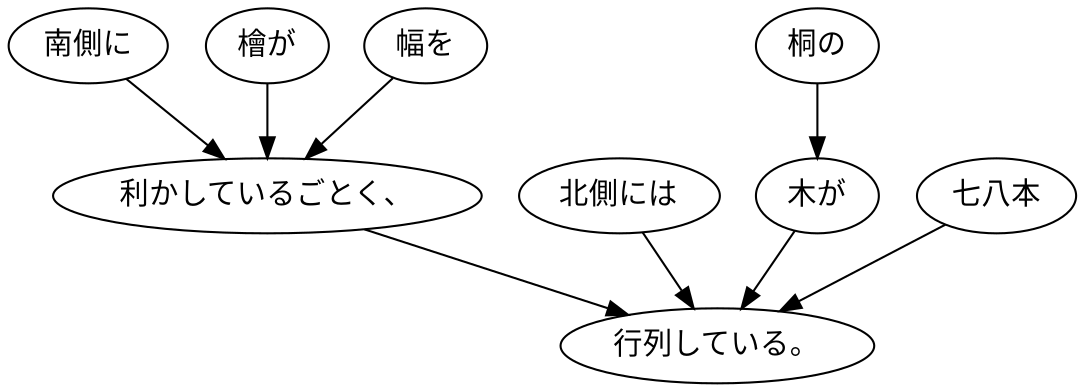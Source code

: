 digraph graph4679 {
	node0 [label="南側に"];
	node1 [label="檜が"];
	node2 [label="幅を"];
	node3 [label="利かしているごとく、"];
	node4 [label="北側には"];
	node5 [label="桐の"];
	node6 [label="木が"];
	node7 [label="七八本"];
	node8 [label="行列している。"];
	node0 -> node3;
	node1 -> node3;
	node2 -> node3;
	node3 -> node8;
	node4 -> node8;
	node5 -> node6;
	node6 -> node8;
	node7 -> node8;
}
